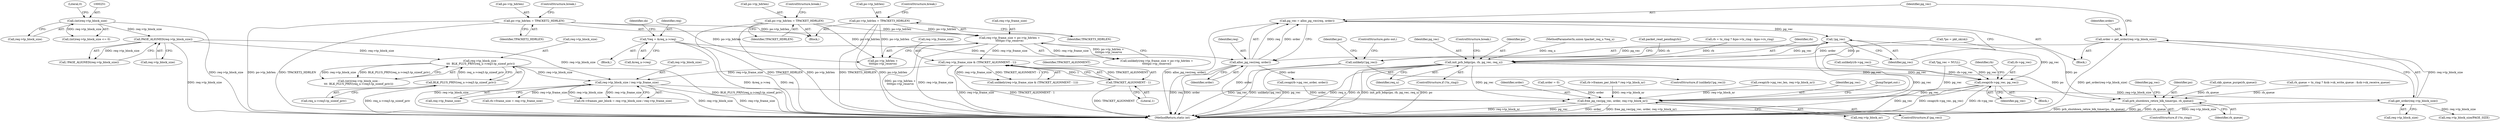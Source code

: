 digraph "0_linux_84ac7260236a49c79eede91617700174c2c19b0c@pointer" {
"1000354" [label="(Call,pg_vec = alloc_pg_vec(req, order))"];
"1000356" [label="(Call,alloc_pg_vec(req, order))"];
"1000136" [label="(Call,*req = &req_u->req)"];
"1000348" [label="(Call,order = get_order(req->tp_block_size))"];
"1000350" [label="(Call,get_order(req->tp_block_size))"];
"1000315" [label="(Call,req->tp_block_size / req->tp_frame_size)"];
"1000275" [label="(Call,req->tp_block_size -\n\t\t\t  BLK_PLUS_PRIV(req_u->req3.tp_sizeof_priv))"];
"1000260" [label="(Call,PAGE_ALIGNED(req->tp_block_size))"];
"1000250" [label="(Call,(int)req->tp_block_size)"];
"1000279" [label="(Call,BLK_PLUS_PRIV(req_u->req3.tp_sizeof_priv))"];
"1000303" [label="(Call,req->tp_frame_size & (TPACKET_ALIGNMENT - 1))"];
"1000289" [label="(Call,req->tp_frame_size < po->tp_hdrlen +\n\t\t\t\t\tpo->tp_reserve)"];
"1000237" [label="(Call,po->tp_hdrlen = TPACKET3_HDRLEN)"];
"1000230" [label="(Call,po->tp_hdrlen = TPACKET2_HDRLEN)"];
"1000223" [label="(Call,po->tp_hdrlen = TPACKET_HDRLEN)"];
"1000307" [label="(Call,TPACKET_ALIGNMENT - 1)"];
"1000361" [label="(Call,!pg_vec)"];
"1000360" [label="(Call,unlikely(!pg_vec))"];
"1000373" [label="(Call,init_prb_bdqc(po, rb, pg_vec, req_u))"];
"1000453" [label="(Call,swap(rb->pg_vec, pg_vec))"];
"1000576" [label="(Call,free_pg_vec(pg_vec, order, req->tp_block_nr))"];
"1000571" [label="(Call,prb_shutdown_retire_blk_timer(po, rb_queue))"];
"1000250" [label="(Call,(int)req->tp_block_size)"];
"1000212" [label="(Call,unlikely(rb->pg_vec))"];
"1000288" [label="(Call,unlikely(req->tp_frame_size < po->tp_hdrlen +\n\t\t\t\t\tpo->tp_reserve))"];
"1000333" [label="(Call,rb->frames_per_block * req->tp_block_nr)"];
"1000112" [label="(Block,)"];
"1000276" [label="(Call,req->tp_block_size)"];
"1000357" [label="(Identifier,req)"];
"1000303" [label="(Call,req->tp_frame_size & (TPACKET_ALIGNMENT - 1))"];
"1000362" [label="(Identifier,pg_vec)"];
"1000308" [label="(Identifier,TPACKET_ALIGNMENT)"];
"1000260" [label="(Call,PAGE_ALIGNED(req->tp_block_size))"];
"1000453" [label="(Call,swap(rb->pg_vec, pg_vec))"];
"1000363" [label="(ControlStructure,goto out;)"];
"1000309" [label="(Literal,1)"];
"1000457" [label="(Identifier,pg_vec)"];
"1000249" [label="(Call,(int)req->tp_block_size <= 0)"];
"1000519" [label="(Call,skb_queue_purge(rb_queue))"];
"1000234" [label="(Identifier,TPACKET2_HDRLEN)"];
"1000143" [label="(Identifier,sk)"];
"1000114" [label="(Call,*pg_vec = NULL)"];
"1000571" [label="(Call,prb_shutdown_retire_blk_timer(po, rb_queue))"];
"1000489" [label="(Call,swap(rb->pg_vec_len, req->tp_block_nr))"];
"1000171" [label="(Call,rb_queue = tx_ring ? &sk->sk_write_queue : &sk->sk_receive_queue)"];
"1000199" [label="(Call,packet_read_pending(rb))"];
"1000159" [label="(Call,rb = tx_ring ? &po->tx_ring : &po->rx_ring)"];
"1000137" [label="(Identifier,req)"];
"1000373" [label="(Call,init_prb_bdqc(po, rb, pg_vec, req_u))"];
"1000568" [label="(ControlStructure,if (!tx_ring))"];
"1000238" [label="(Call,po->tp_hdrlen)"];
"1000311" [label="(Call,rb->frames_per_block = req->tp_block_size / req->tp_frame_size)"];
"1000241" [label="(Identifier,TPACKET3_HDRLEN)"];
"1000460" [label="(Identifier,rb)"];
"1000361" [label="(Call,!pg_vec)"];
"1000577" [label="(Identifier,pg_vec)"];
"1000275" [label="(Call,req->tp_block_size -\n\t\t\t  BLK_PLUS_PRIV(req_u->req3.tp_sizeof_priv))"];
"1000261" [label="(Call,req->tp_block_size)"];
"1000576" [label="(Call,free_pg_vec(pg_vec, order, req->tp_block_nr))"];
"1000350" [label="(Call,get_order(req->tp_block_size))"];
"1000280" [label="(Call,req_u->req3.tp_sizeof_priv)"];
"1000231" [label="(Call,po->tp_hdrlen)"];
"1000579" [label="(Call,req->tp_block_nr)"];
"1000375" [label="(Identifier,rb)"];
"1000582" [label="(JumpTarget,out:)"];
"1000377" [label="(Identifier,req_u)"];
"1000221" [label="(Block,)"];
"1000376" [label="(Identifier,pg_vec)"];
"1000578" [label="(Identifier,order)"];
"1000290" [label="(Call,req->tp_frame_size)"];
"1000138" [label="(Call,&req_u->req)"];
"1000587" [label="(MethodReturn,static int)"];
"1000223" [label="(Call,po->tp_hdrlen = TPACKET_HDRLEN)"];
"1000307" [label="(Call,TPACKET_ALIGNMENT - 1)"];
"1000252" [label="(Call,req->tp_block_size)"];
"1000349" [label="(Identifier,order)"];
"1000124" [label="(Call,order = 0)"];
"1000289" [label="(Call,req->tp_frame_size < po->tp_hdrlen +\n\t\t\t\t\tpo->tp_reserve)"];
"1000484" [label="(Call,swap(rb->pg_vec_order, order))"];
"1000118" [label="(Call,*po = pkt_sk(sk))"];
"1000454" [label="(Call,rb->pg_vec)"];
"1000356" [label="(Call,alloc_pg_vec(req, order))"];
"1000293" [label="(Call,po->tp_hdrlen +\n\t\t\t\t\tpo->tp_reserve)"];
"1000279" [label="(Call,BLK_PLUS_PRIV(req_u->req3.tp_sizeof_priv))"];
"1000359" [label="(ControlStructure,if (unlikely(!pg_vec)))"];
"1000360" [label="(Call,unlikely(!pg_vec))"];
"1000370" [label="(ControlStructure,if (!tx_ring))"];
"1000500" [label="(Call,req->tp_block_size/PAGE_SIZE)"];
"1000230" [label="(Call,po->tp_hdrlen = TPACKET2_HDRLEN)"];
"1000444" [label="(Block,)"];
"1000378" [label="(ControlStructure,break;)"];
"1000242" [label="(ControlStructure,break;)"];
"1000206" [label="(Block,)"];
"1000575" [label="(Identifier,pg_vec)"];
"1000259" [label="(Call,!PAGE_ALIGNED(req->tp_block_size))"];
"1000304" [label="(Call,req->tp_frame_size)"];
"1000573" [label="(Identifier,rb_queue)"];
"1000572" [label="(Identifier,po)"];
"1000227" [label="(Identifier,TPACKET_HDRLEN)"];
"1000273" [label="(Call,(int)(req->tp_block_size -\n\t\t\t  BLK_PLUS_PRIV(req_u->req3.tp_sizeof_priv)))"];
"1000224" [label="(Call,po->tp_hdrlen)"];
"1000351" [label="(Call,req->tp_block_size)"];
"1000255" [label="(Literal,0)"];
"1000374" [label="(Identifier,po)"];
"1000235" [label="(ControlStructure,break;)"];
"1000228" [label="(ControlStructure,break;)"];
"1000348" [label="(Call,order = get_order(req->tp_block_size))"];
"1000109" [label="(MethodParameterIn,union tpacket_req_u *req_u)"];
"1000315" [label="(Call,req->tp_block_size / req->tp_frame_size)"];
"1000302" [label="(Call,unlikely(req->tp_frame_size & (TPACKET_ALIGNMENT - 1)))"];
"1000354" [label="(Call,pg_vec = alloc_pg_vec(req, order))"];
"1000237" [label="(Call,po->tp_hdrlen = TPACKET3_HDRLEN)"];
"1000355" [label="(Identifier,pg_vec)"];
"1000574" [label="(ControlStructure,if (pg_vec))"];
"1000136" [label="(Call,*req = &req_u->req)"];
"1000319" [label="(Call,req->tp_frame_size)"];
"1000472" [label="(Call,rb->frame_size = req->tp_frame_size)"];
"1000366" [label="(Identifier,po)"];
"1000316" [label="(Call,req->tp_block_size)"];
"1000358" [label="(Identifier,order)"];
"1000354" -> "1000206"  [label="AST: "];
"1000354" -> "1000356"  [label="CFG: "];
"1000355" -> "1000354"  [label="AST: "];
"1000356" -> "1000354"  [label="AST: "];
"1000362" -> "1000354"  [label="CFG: "];
"1000354" -> "1000587"  [label="DDG: alloc_pg_vec(req, order)"];
"1000356" -> "1000354"  [label="DDG: req"];
"1000356" -> "1000354"  [label="DDG: order"];
"1000354" -> "1000361"  [label="DDG: pg_vec"];
"1000356" -> "1000358"  [label="CFG: "];
"1000357" -> "1000356"  [label="AST: "];
"1000358" -> "1000356"  [label="AST: "];
"1000356" -> "1000587"  [label="DDG: req"];
"1000356" -> "1000587"  [label="DDG: order"];
"1000136" -> "1000356"  [label="DDG: req"];
"1000348" -> "1000356"  [label="DDG: order"];
"1000356" -> "1000484"  [label="DDG: order"];
"1000356" -> "1000576"  [label="DDG: order"];
"1000136" -> "1000112"  [label="AST: "];
"1000136" -> "1000138"  [label="CFG: "];
"1000137" -> "1000136"  [label="AST: "];
"1000138" -> "1000136"  [label="AST: "];
"1000143" -> "1000136"  [label="CFG: "];
"1000136" -> "1000587"  [label="DDG: &req_u->req"];
"1000136" -> "1000587"  [label="DDG: req"];
"1000348" -> "1000206"  [label="AST: "];
"1000348" -> "1000350"  [label="CFG: "];
"1000349" -> "1000348"  [label="AST: "];
"1000350" -> "1000348"  [label="AST: "];
"1000355" -> "1000348"  [label="CFG: "];
"1000348" -> "1000587"  [label="DDG: get_order(req->tp_block_size)"];
"1000350" -> "1000348"  [label="DDG: req->tp_block_size"];
"1000350" -> "1000351"  [label="CFG: "];
"1000351" -> "1000350"  [label="AST: "];
"1000350" -> "1000587"  [label="DDG: req->tp_block_size"];
"1000315" -> "1000350"  [label="DDG: req->tp_block_size"];
"1000350" -> "1000500"  [label="DDG: req->tp_block_size"];
"1000315" -> "1000311"  [label="AST: "];
"1000315" -> "1000319"  [label="CFG: "];
"1000316" -> "1000315"  [label="AST: "];
"1000319" -> "1000315"  [label="AST: "];
"1000311" -> "1000315"  [label="CFG: "];
"1000315" -> "1000587"  [label="DDG: req->tp_block_size"];
"1000315" -> "1000587"  [label="DDG: req->tp_frame_size"];
"1000315" -> "1000311"  [label="DDG: req->tp_block_size"];
"1000315" -> "1000311"  [label="DDG: req->tp_frame_size"];
"1000275" -> "1000315"  [label="DDG: req->tp_block_size"];
"1000260" -> "1000315"  [label="DDG: req->tp_block_size"];
"1000303" -> "1000315"  [label="DDG: req->tp_frame_size"];
"1000315" -> "1000472"  [label="DDG: req->tp_frame_size"];
"1000275" -> "1000273"  [label="AST: "];
"1000275" -> "1000279"  [label="CFG: "];
"1000276" -> "1000275"  [label="AST: "];
"1000279" -> "1000275"  [label="AST: "];
"1000273" -> "1000275"  [label="CFG: "];
"1000275" -> "1000587"  [label="DDG: req->tp_block_size"];
"1000275" -> "1000587"  [label="DDG: BLK_PLUS_PRIV(req_u->req3.tp_sizeof_priv)"];
"1000275" -> "1000273"  [label="DDG: req->tp_block_size"];
"1000275" -> "1000273"  [label="DDG: BLK_PLUS_PRIV(req_u->req3.tp_sizeof_priv)"];
"1000260" -> "1000275"  [label="DDG: req->tp_block_size"];
"1000279" -> "1000275"  [label="DDG: req_u->req3.tp_sizeof_priv"];
"1000260" -> "1000259"  [label="AST: "];
"1000260" -> "1000261"  [label="CFG: "];
"1000261" -> "1000260"  [label="AST: "];
"1000259" -> "1000260"  [label="CFG: "];
"1000260" -> "1000587"  [label="DDG: req->tp_block_size"];
"1000260" -> "1000259"  [label="DDG: req->tp_block_size"];
"1000250" -> "1000260"  [label="DDG: req->tp_block_size"];
"1000250" -> "1000249"  [label="AST: "];
"1000250" -> "1000252"  [label="CFG: "];
"1000251" -> "1000250"  [label="AST: "];
"1000252" -> "1000250"  [label="AST: "];
"1000255" -> "1000250"  [label="CFG: "];
"1000250" -> "1000587"  [label="DDG: req->tp_block_size"];
"1000250" -> "1000249"  [label="DDG: req->tp_block_size"];
"1000279" -> "1000280"  [label="CFG: "];
"1000280" -> "1000279"  [label="AST: "];
"1000279" -> "1000587"  [label="DDG: req_u->req3.tp_sizeof_priv"];
"1000303" -> "1000302"  [label="AST: "];
"1000303" -> "1000307"  [label="CFG: "];
"1000304" -> "1000303"  [label="AST: "];
"1000307" -> "1000303"  [label="AST: "];
"1000302" -> "1000303"  [label="CFG: "];
"1000303" -> "1000587"  [label="DDG: req->tp_frame_size"];
"1000303" -> "1000587"  [label="DDG: TPACKET_ALIGNMENT - 1"];
"1000303" -> "1000302"  [label="DDG: req->tp_frame_size"];
"1000303" -> "1000302"  [label="DDG: TPACKET_ALIGNMENT - 1"];
"1000289" -> "1000303"  [label="DDG: req->tp_frame_size"];
"1000307" -> "1000303"  [label="DDG: TPACKET_ALIGNMENT"];
"1000307" -> "1000303"  [label="DDG: 1"];
"1000289" -> "1000288"  [label="AST: "];
"1000289" -> "1000293"  [label="CFG: "];
"1000290" -> "1000289"  [label="AST: "];
"1000293" -> "1000289"  [label="AST: "];
"1000288" -> "1000289"  [label="CFG: "];
"1000289" -> "1000587"  [label="DDG: req->tp_frame_size"];
"1000289" -> "1000587"  [label="DDG: po->tp_hdrlen +\n\t\t\t\t\tpo->tp_reserve"];
"1000289" -> "1000288"  [label="DDG: req->tp_frame_size"];
"1000289" -> "1000288"  [label="DDG: po->tp_hdrlen +\n\t\t\t\t\tpo->tp_reserve"];
"1000237" -> "1000289"  [label="DDG: po->tp_hdrlen"];
"1000230" -> "1000289"  [label="DDG: po->tp_hdrlen"];
"1000223" -> "1000289"  [label="DDG: po->tp_hdrlen"];
"1000237" -> "1000221"  [label="AST: "];
"1000237" -> "1000241"  [label="CFG: "];
"1000238" -> "1000237"  [label="AST: "];
"1000241" -> "1000237"  [label="AST: "];
"1000242" -> "1000237"  [label="CFG: "];
"1000237" -> "1000587"  [label="DDG: po->tp_hdrlen"];
"1000237" -> "1000587"  [label="DDG: TPACKET3_HDRLEN"];
"1000237" -> "1000293"  [label="DDG: po->tp_hdrlen"];
"1000230" -> "1000221"  [label="AST: "];
"1000230" -> "1000234"  [label="CFG: "];
"1000231" -> "1000230"  [label="AST: "];
"1000234" -> "1000230"  [label="AST: "];
"1000235" -> "1000230"  [label="CFG: "];
"1000230" -> "1000587"  [label="DDG: po->tp_hdrlen"];
"1000230" -> "1000587"  [label="DDG: TPACKET2_HDRLEN"];
"1000230" -> "1000293"  [label="DDG: po->tp_hdrlen"];
"1000223" -> "1000221"  [label="AST: "];
"1000223" -> "1000227"  [label="CFG: "];
"1000224" -> "1000223"  [label="AST: "];
"1000227" -> "1000223"  [label="AST: "];
"1000228" -> "1000223"  [label="CFG: "];
"1000223" -> "1000587"  [label="DDG: TPACKET_HDRLEN"];
"1000223" -> "1000587"  [label="DDG: po->tp_hdrlen"];
"1000223" -> "1000293"  [label="DDG: po->tp_hdrlen"];
"1000307" -> "1000309"  [label="CFG: "];
"1000308" -> "1000307"  [label="AST: "];
"1000309" -> "1000307"  [label="AST: "];
"1000307" -> "1000587"  [label="DDG: TPACKET_ALIGNMENT"];
"1000361" -> "1000360"  [label="AST: "];
"1000361" -> "1000362"  [label="CFG: "];
"1000362" -> "1000361"  [label="AST: "];
"1000360" -> "1000361"  [label="CFG: "];
"1000361" -> "1000587"  [label="DDG: pg_vec"];
"1000361" -> "1000360"  [label="DDG: pg_vec"];
"1000361" -> "1000373"  [label="DDG: pg_vec"];
"1000361" -> "1000453"  [label="DDG: pg_vec"];
"1000361" -> "1000576"  [label="DDG: pg_vec"];
"1000360" -> "1000359"  [label="AST: "];
"1000363" -> "1000360"  [label="CFG: "];
"1000366" -> "1000360"  [label="CFG: "];
"1000360" -> "1000587"  [label="DDG: !pg_vec"];
"1000360" -> "1000587"  [label="DDG: unlikely(!pg_vec)"];
"1000373" -> "1000370"  [label="AST: "];
"1000373" -> "1000377"  [label="CFG: "];
"1000374" -> "1000373"  [label="AST: "];
"1000375" -> "1000373"  [label="AST: "];
"1000376" -> "1000373"  [label="AST: "];
"1000377" -> "1000373"  [label="AST: "];
"1000378" -> "1000373"  [label="CFG: "];
"1000373" -> "1000587"  [label="DDG: pg_vec"];
"1000373" -> "1000587"  [label="DDG: req_u"];
"1000373" -> "1000587"  [label="DDG: rb"];
"1000373" -> "1000587"  [label="DDG: init_prb_bdqc(po, rb, pg_vec, req_u)"];
"1000373" -> "1000587"  [label="DDG: po"];
"1000118" -> "1000373"  [label="DDG: po"];
"1000199" -> "1000373"  [label="DDG: rb"];
"1000159" -> "1000373"  [label="DDG: rb"];
"1000109" -> "1000373"  [label="DDG: req_u"];
"1000373" -> "1000453"  [label="DDG: pg_vec"];
"1000373" -> "1000571"  [label="DDG: po"];
"1000373" -> "1000576"  [label="DDG: pg_vec"];
"1000453" -> "1000444"  [label="AST: "];
"1000453" -> "1000457"  [label="CFG: "];
"1000454" -> "1000453"  [label="AST: "];
"1000457" -> "1000453"  [label="AST: "];
"1000460" -> "1000453"  [label="CFG: "];
"1000453" -> "1000587"  [label="DDG: pg_vec"];
"1000453" -> "1000587"  [label="DDG: swap(rb->pg_vec, pg_vec)"];
"1000453" -> "1000587"  [label="DDG: rb->pg_vec"];
"1000212" -> "1000453"  [label="DDG: rb->pg_vec"];
"1000114" -> "1000453"  [label="DDG: pg_vec"];
"1000453" -> "1000576"  [label="DDG: pg_vec"];
"1000576" -> "1000574"  [label="AST: "];
"1000576" -> "1000579"  [label="CFG: "];
"1000577" -> "1000576"  [label="AST: "];
"1000578" -> "1000576"  [label="AST: "];
"1000579" -> "1000576"  [label="AST: "];
"1000582" -> "1000576"  [label="CFG: "];
"1000576" -> "1000587"  [label="DDG: req->tp_block_nr"];
"1000576" -> "1000587"  [label="DDG: pg_vec"];
"1000576" -> "1000587"  [label="DDG: order"];
"1000576" -> "1000587"  [label="DDG: free_pg_vec(pg_vec, order, req->tp_block_nr)"];
"1000114" -> "1000576"  [label="DDG: pg_vec"];
"1000124" -> "1000576"  [label="DDG: order"];
"1000484" -> "1000576"  [label="DDG: order"];
"1000489" -> "1000576"  [label="DDG: req->tp_block_nr"];
"1000333" -> "1000576"  [label="DDG: req->tp_block_nr"];
"1000571" -> "1000568"  [label="AST: "];
"1000571" -> "1000573"  [label="CFG: "];
"1000572" -> "1000571"  [label="AST: "];
"1000573" -> "1000571"  [label="AST: "];
"1000575" -> "1000571"  [label="CFG: "];
"1000571" -> "1000587"  [label="DDG: prb_shutdown_retire_blk_timer(po, rb_queue)"];
"1000571" -> "1000587"  [label="DDG: po"];
"1000571" -> "1000587"  [label="DDG: rb_queue"];
"1000118" -> "1000571"  [label="DDG: po"];
"1000171" -> "1000571"  [label="DDG: rb_queue"];
"1000519" -> "1000571"  [label="DDG: rb_queue"];
}
